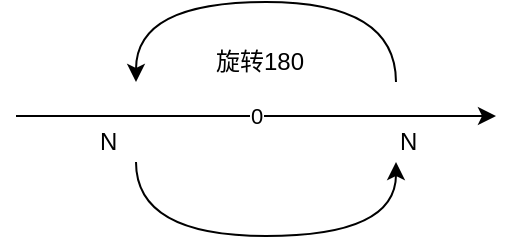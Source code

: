 <mxfile version="10.8.9" type="github"><diagram id="DsdE7LrSUqXY5ZeN6l2v" name="Page-1"><mxGraphModel dx="918" dy="616" grid="1" gridSize="10" guides="1" tooltips="1" connect="1" arrows="1" fold="1" page="1" pageScale="1" pageWidth="827" pageHeight="1169" math="0" shadow="0"><root><mxCell id="0"/><mxCell id="1" parent="0"/><mxCell id="jq0nsXp3rHNr-O4q7k5V-1" value="0" style="endArrow=classic;html=1;" edge="1" parent="1"><mxGeometry width="50" height="50" relative="1" as="geometry"><mxPoint x="320" y="200" as="sourcePoint"/><mxPoint x="560" y="200" as="targetPoint"/></mxGeometry></mxCell><mxCell id="jq0nsXp3rHNr-O4q7k5V-2" value="" style="curved=1;endArrow=classic;html=1;edgeStyle=orthogonalEdgeStyle;" edge="1" parent="1"><mxGeometry width="50" height="50" relative="1" as="geometry"><mxPoint x="510" y="183" as="sourcePoint"/><mxPoint x="380" y="183" as="targetPoint"/><Array as="points"><mxPoint x="510" y="143"/><mxPoint x="380" y="143"/></Array></mxGeometry></mxCell><mxCell id="jq0nsXp3rHNr-O4q7k5V-3" value="N" style="text;html=1;resizable=0;points=[];autosize=1;align=left;verticalAlign=top;spacingTop=-4;" vertex="1" parent="1"><mxGeometry x="510" y="203" width="20" height="20" as="geometry"/></mxCell><mxCell id="jq0nsXp3rHNr-O4q7k5V-4" value="N" style="text;html=1;resizable=0;points=[];autosize=1;align=left;verticalAlign=top;spacingTop=-4;" vertex="1" parent="1"><mxGeometry x="360" y="203" width="20" height="20" as="geometry"/></mxCell><mxCell id="jq0nsXp3rHNr-O4q7k5V-5" value="" style="curved=1;endArrow=classic;html=1;edgeStyle=orthogonalEdgeStyle;" edge="1" parent="1"><mxGeometry width="50" height="50" relative="1" as="geometry"><mxPoint x="380" y="223" as="sourcePoint"/><mxPoint x="510" y="223" as="targetPoint"/><Array as="points"><mxPoint x="380" y="260"/><mxPoint x="510" y="260"/></Array></mxGeometry></mxCell><mxCell id="jq0nsXp3rHNr-O4q7k5V-6" value="旋转180" style="text;html=1;resizable=0;points=[];autosize=1;align=left;verticalAlign=top;spacingTop=-4;" vertex="1" parent="1"><mxGeometry x="418" y="163" width="60" height="20" as="geometry"/></mxCell></root></mxGraphModel></diagram></mxfile>